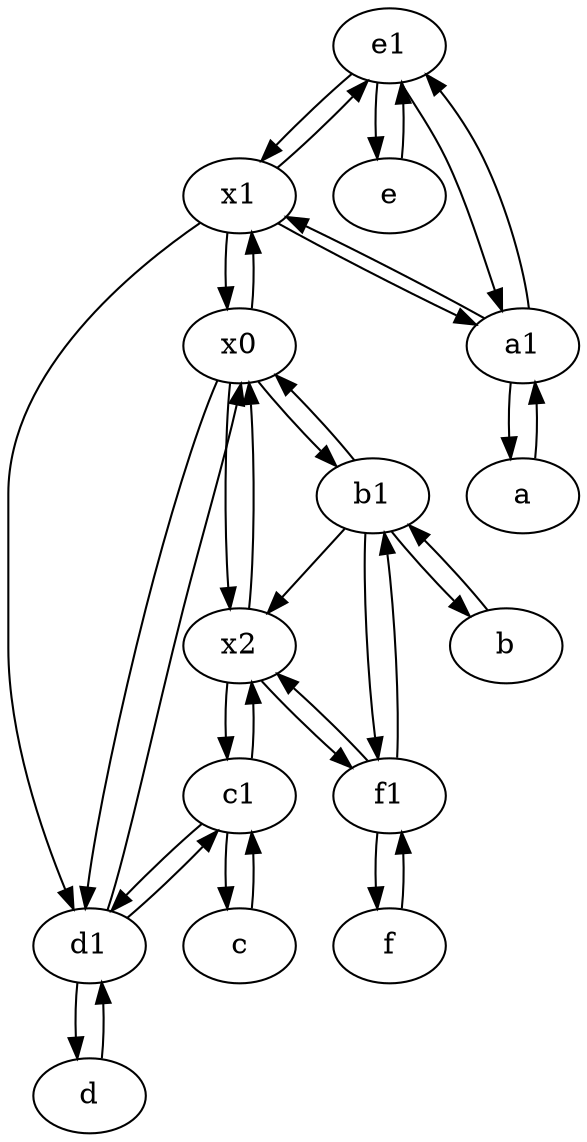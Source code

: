 digraph  {
	e1 [pos="25,45!"];
	b1 [pos="45,20!"];
	c [pos="20,10!"];
	x1;
	d1 [pos="25,30!"];
	b [pos="50,20!"];
	x2;
	f [pos="15,45!"];
	a [pos="40,10!"];
	e [pos="30,50!"];
	a1 [pos="40,15!"];
	c1 [pos="30,15!"];
	f1;
	d [pos="20,30!"];
	x0;
	x1 -> x0;
	x1 -> d1;
	x2 -> c1;
	c1 -> x2;
	f1 -> b1;
	x0 -> x2;
	b -> b1;
	f1 -> f;
	b1 -> b;
	a1 -> x1;
	f1 -> x2;
	x1 -> e1;
	c -> c1;
	x0 -> b1;
	b1 -> x0;
	x0 -> d1;
	x2 -> f1;
	a1 -> e1;
	d -> d1;
	d1 -> c1;
	c1 -> d1;
	f -> f1;
	e1 -> e;
	x0 -> x1;
	a1 -> a;
	e1 -> x1;
	d1 -> d;
	a -> a1;
	d1 -> x0;
	b1 -> f1;
	b1 -> x2;
	e -> e1;
	x2 -> x0;
	x1 -> a1;
	e1 -> a1;
	c1 -> c;

	}